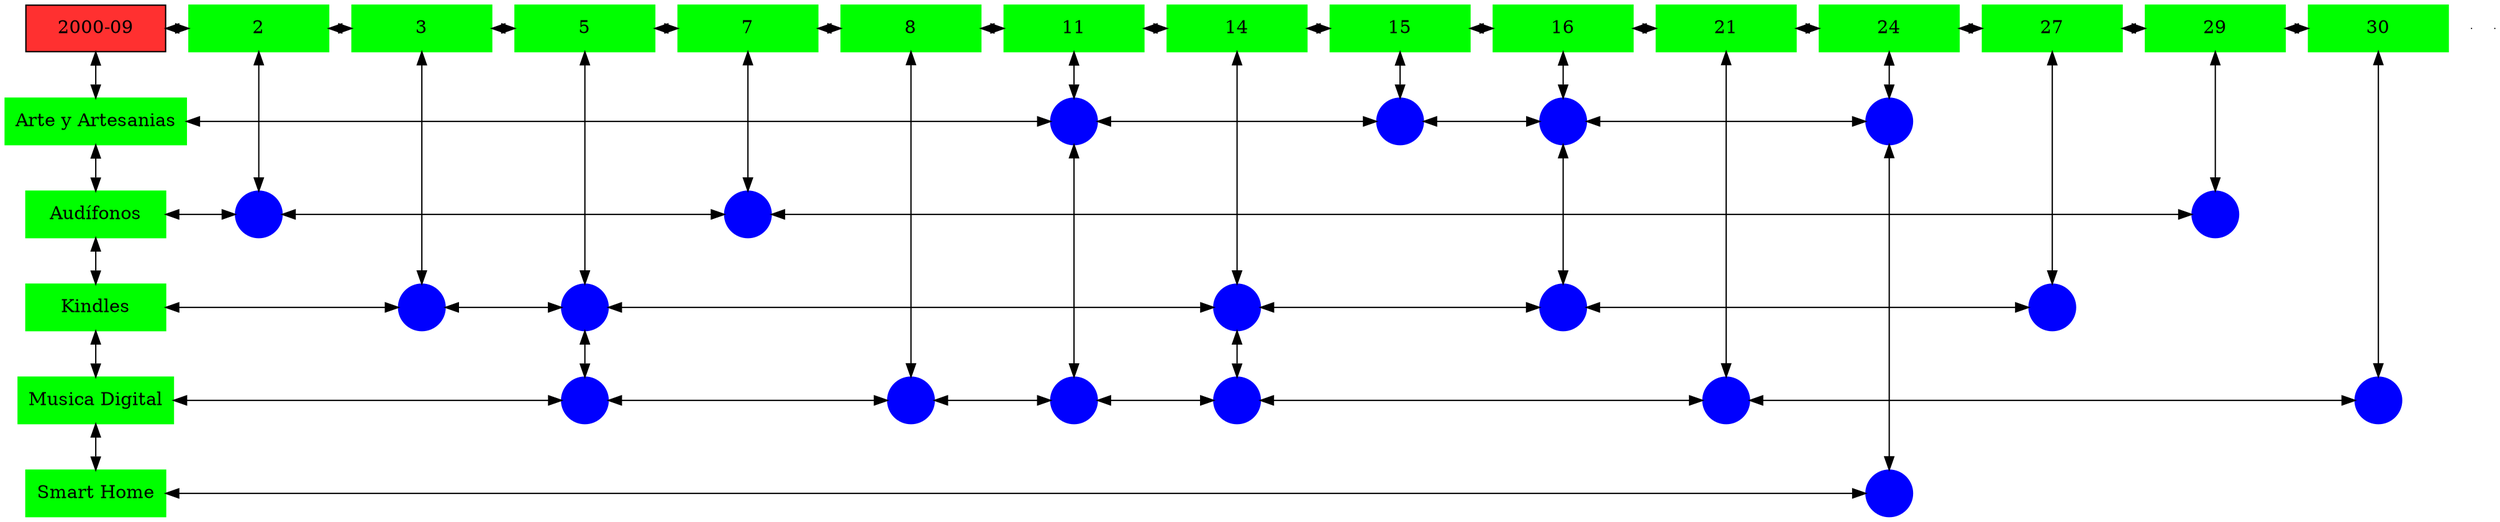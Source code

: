 digraph G{
node[shape="box"];
nodeMt[ label = "2000-09", width = 1.5, style = filled, fillcolor = firebrick1, group = 1 ];
e0[ shape = point, width = 0 ];
e1[ shape = point, width = 0 ];
node0xc001e55b80[label="2",color=green,style =filled,width = 1.5 group=2];
nodeMt->node0xc001e55b80[dir="both"];
{rank=same;nodeMt;node0xc001e55b80;}
node0xc001f66c80[label="3",color=green,style =filled,width = 1.5 group=3];
node0xc001e55b80->node0xc001f66c80[dir="both"];
{rank=same;node0xc001e55b80;node0xc001f66c80;}
node0xc001ff2eb0[label="5",color=green,style =filled,width = 1.5 group=5];
node0xc001f66c80->node0xc001ff2eb0[dir="both"];
{rank=same;node0xc001f66c80;node0xc001ff2eb0;}
node0xc001e814f0[label="7",color=green,style =filled,width = 1.5 group=7];
node0xc001ff2eb0->node0xc001e814f0[dir="both"];
{rank=same;node0xc001ff2eb0;node0xc001e814f0;}
node0xc0022cd4f0[label="8",color=green,style =filled,width = 1.5 group=8];
node0xc001e814f0->node0xc0022cd4f0[dir="both"];
{rank=same;node0xc001e814f0;node0xc0022cd4f0;}
node0xc0022bddb0[label="11",color=green,style =filled,width = 1.5 group=11];
node0xc0022cd4f0->node0xc0022bddb0[dir="both"];
{rank=same;node0xc0022cd4f0;node0xc0022bddb0;}
node0xc001ea76d0[label="14",color=green,style =filled,width = 1.5 group=14];
node0xc0022bddb0->node0xc001ea76d0[dir="both"];
{rank=same;node0xc0022bddb0;node0xc001ea76d0;}
node0xc001e6fcc0[label="15",color=green,style =filled,width = 1.5 group=15];
node0xc001ea76d0->node0xc001e6fcc0[dir="both"];
{rank=same;node0xc001ea76d0;node0xc001e6fcc0;}
node0xc001e62fa0[label="16",color=green,style =filled,width = 1.5 group=16];
node0xc001e6fcc0->node0xc001e62fa0[dir="both"];
{rank=same;node0xc001e6fcc0;node0xc001e62fa0;}
node0xc002002190[label="21",color=green,style =filled,width = 1.5 group=21];
node0xc001e62fa0->node0xc002002190[dir="both"];
{rank=same;node0xc001e62fa0;node0xc002002190;}
node0xc001f92690[label="24",color=green,style =filled,width = 1.5 group=24];
node0xc002002190->node0xc001f92690[dir="both"];
{rank=same;node0xc002002190;node0xc001f92690;}
node0xc0021fc820[label="27",color=green,style =filled,width = 1.5 group=27];
node0xc001f92690->node0xc0021fc820[dir="both"];
{rank=same;node0xc001f92690;node0xc0021fc820;}
node0xc001e88780[label="29",color=green,style =filled,width = 1.5 group=29];
node0xc0021fc820->node0xc001e88780[dir="both"];
{rank=same;node0xc0021fc820;node0xc001e88780;}
node0xc001f05f90[label="30",color=green,style =filled,width = 1.5 group=30];
node0xc001e88780->node0xc001f05f90[dir="both"];
{rank=same;node0xc001e88780;node0xc001f05f90;}
node0xc001e62f50[label="Arte y Artesanias",color=green,style =filled width = 1.5 group=1];
node0xc0022c6c80[label="",color=blue,style =filled, width = 0.5 group=11 shape=circle];
node0xc001e62f50->node0xc0022c6c80[dir="both"];
{rank=same;node0xc001e62f50;node0xc0022c6c80;}
node0xc001e74800[label="",color=blue,style =filled, width = 0.5 group=15 shape=circle];
node0xc0022c6c80->node0xc001e74800[dir="both"];
{rank=same;node0xc001e74800;node0xc0022c6c80;}
node0xc001e5ce80[label="",color=blue,style =filled, width = 0.5 group=16 shape=circle];
node0xc001e74800->node0xc001e5ce80[dir="both"];
{rank=same;node0xc001e5ce80;node0xc001e74800;}
node0xc001fb4f80[label="",color=blue,style =filled, width = 0.5 group=24 shape=circle];
node0xc001e5ce80->node0xc001fb4f80[dir="both"];
{rank=same;node0xc001fb4f80;node0xc001e5ce80;}
node0xc001e55b30[label="Audífonos",color=green,style =filled width = 1.5 group=1];
node0xc001e5c380[label="",color=blue,style =filled, width = 0.5 group=2 shape=circle];
node0xc001e55b30->node0xc001e5c380[dir="both"];
{rank=same;node0xc001e55b30;node0xc001e5c380;}
node0xc001e75600[label="",color=blue,style =filled, width = 0.5 group=7 shape=circle];
node0xc001e5c380->node0xc001e75600[dir="both"];
{rank=same;node0xc001e75600;node0xc001e5c380;}
node0xc001e8a080[label="",color=blue,style =filled, width = 0.5 group=29 shape=circle];
node0xc001e75600->node0xc001e8a080[dir="both"];
{rank=same;node0xc001e8a080;node0xc001e75600;}
node0xc001f66c30[label="Kindles",color=green,style =filled width = 1.5 group=1];
node0xc001f5be80[label="",color=blue,style =filled, width = 0.5 group=3 shape=circle];
node0xc001f66c30->node0xc001f5be80[dir="both"];
{rank=same;node0xc001f66c30;node0xc001f5be80;}
node0xc001ff8280[label="",color=blue,style =filled, width = 0.5 group=5 shape=circle];
node0xc001f5be80->node0xc001ff8280[dir="both"];
{rank=same;node0xc001ff8280;node0xc001f5be80;}
node0xc002286e80[label="",color=blue,style =filled, width = 0.5 group=14 shape=circle];
node0xc001ff8280->node0xc002286e80[dir="both"];
{rank=same;node0xc002286e80;node0xc001ff8280;}
node0xc0022f0600[label="",color=blue,style =filled, width = 0.5 group=16 shape=circle];
node0xc002286e80->node0xc0022f0600[dir="both"];
{rank=same;node0xc0022f0600;node0xc002286e80;}
node0xc002202280[label="",color=blue,style =filled, width = 0.5 group=27 shape=circle];
node0xc0022f0600->node0xc002202280[dir="both"];
{rank=same;node0xc002202280;node0xc0022f0600;}
node0xc001ea7680[label="Musica Digital",color=green,style =filled width = 1.5 group=1];
node0xc00208db00[label="",color=blue,style =filled, width = 0.5 group=5 shape=circle];
node0xc001ea7680->node0xc00208db00[dir="both"];
{rank=same;node0xc001ea7680;node0xc00208db00;}
node0xc0022dc080[label="",color=blue,style =filled, width = 0.5 group=8 shape=circle];
node0xc00208db00->node0xc0022dc080[dir="both"];
{rank=same;node0xc0022dc080;node0xc00208db00;}
node0xc002305900[label="",color=blue,style =filled, width = 0.5 group=11 shape=circle];
node0xc0022dc080->node0xc002305900[dir="both"];
{rank=same;node0xc002305900;node0xc0022dc080;}
node0xc001ea4e00[label="",color=blue,style =filled, width = 0.5 group=14 shape=circle];
node0xc002305900->node0xc001ea4e00[dir="both"];
{rank=same;node0xc001ea4e00;node0xc002305900;}
node0xc001ff9080[label="",color=blue,style =filled, width = 0.5 group=21 shape=circle];
node0xc001ea4e00->node0xc001ff9080[dir="both"];
{rank=same;node0xc001ff9080;node0xc001ea4e00;}
node0xc001f01b80[label="",color=blue,style =filled, width = 0.5 group=30 shape=circle];
node0xc001ff9080->node0xc001f01b80[dir="both"];
{rank=same;node0xc001f01b80;node0xc001ff9080;}
node0xc001f92640[label="Smart Home",color=green,style =filled width = 1.5 group=1];
node0xc001f89780[label="",color=blue,style =filled, width = 0.5 group=24 shape=circle];
node0xc001f92640->node0xc001f89780[dir="both"];
{rank=same;node0xc001f92640;node0xc001f89780;}
node0xc001e55b80->node0xc001e5c380[dir="both"];
node0xc001f66c80->node0xc001f5be80[dir="both"];
node0xc001ff2eb0->node0xc001ff8280[dir="both"];
node0xc001ff8280->node0xc00208db00[dir="both"];
node0xc001e814f0->node0xc001e75600[dir="both"];
node0xc0022cd4f0->node0xc0022dc080[dir="both"];
node0xc0022bddb0->node0xc0022c6c80[dir="both"];
node0xc0022c6c80->node0xc002305900[dir="both"];
node0xc001ea76d0->node0xc002286e80[dir="both"];
node0xc002286e80->node0xc001ea4e00[dir="both"];
node0xc001e6fcc0->node0xc001e74800[dir="both"];
node0xc001e62fa0->node0xc001e5ce80[dir="both"];
node0xc001e5ce80->node0xc0022f0600[dir="both"];
node0xc002002190->node0xc001ff9080[dir="both"];
node0xc001f92690->node0xc001fb4f80[dir="both"];
node0xc001fb4f80->node0xc001f89780[dir="both"];
node0xc0021fc820->node0xc002202280[dir="both"];
node0xc001e88780->node0xc001e8a080[dir="both"];
node0xc001f05f90->node0xc001f01b80[dir="both"];
nodeMt->node0xc001e62f50[dir="both"];
node0xc001e62f50->node0xc001e55b30[dir="both"];
node0xc001e55b30->node0xc001f66c30[dir="both"];
node0xc001f66c30->node0xc001ea7680[dir="both"];
node0xc001ea7680->node0xc001f92640[dir="both"];
}

